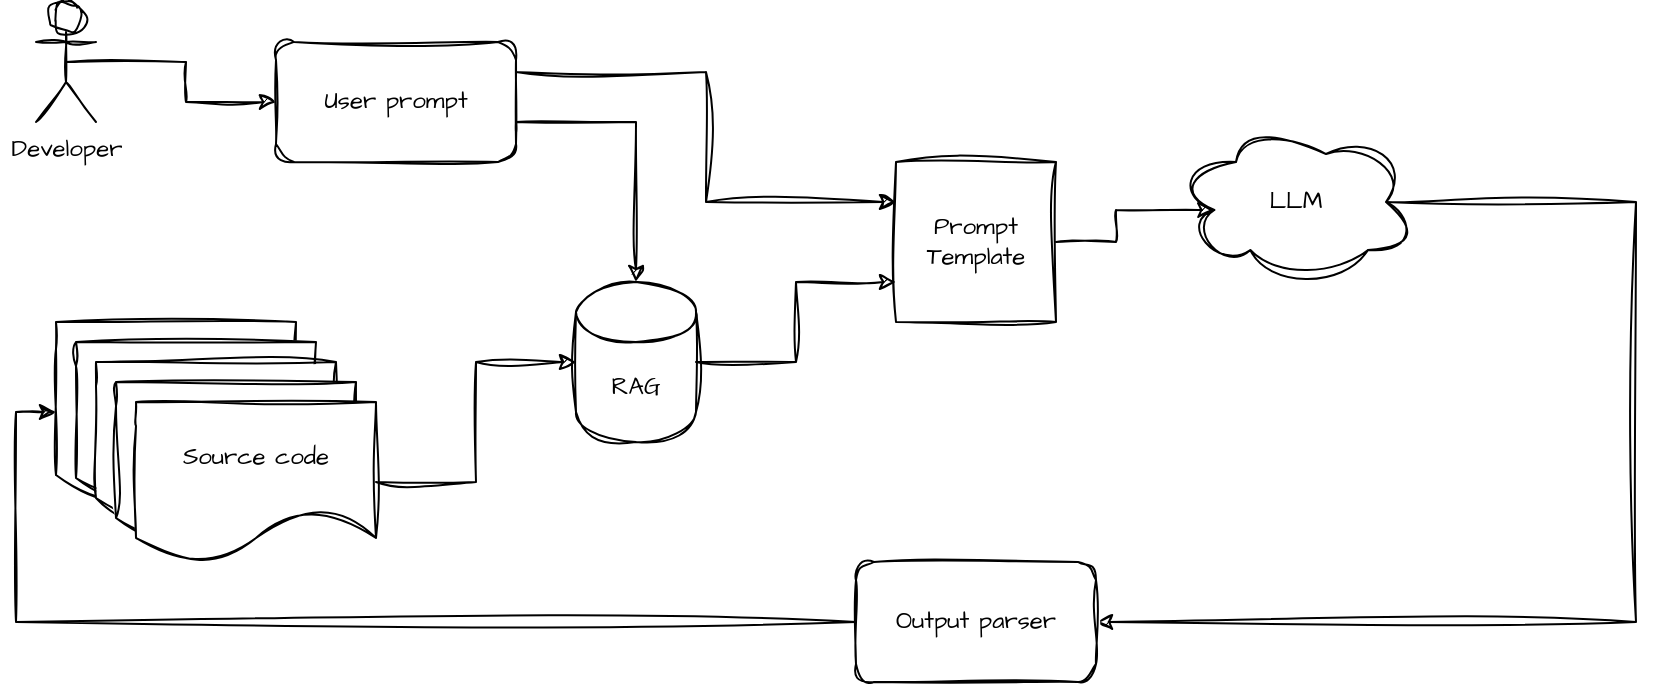 <mxfile pages="3">
    <diagram name="Page-1" id="oazhaLvXO2D3UBcIOCiB">
        <mxGraphModel dx="866" dy="755" grid="1" gridSize="10" guides="1" tooltips="1" connect="1" arrows="1" fold="1" page="1" pageScale="1" pageWidth="1100" pageHeight="850" math="0" shadow="0">
            <root>
                <mxCell id="0"/>
                <mxCell id="1" parent="0"/>
                <mxCell id="S_8tOoLPtl0YikLWsw4y-13" style="edgeStyle=orthogonalEdgeStyle;rounded=0;sketch=1;hachureGap=4;jiggle=2;curveFitting=1;orthogonalLoop=1;jettySize=auto;html=1;exitX=0.5;exitY=0.5;exitDx=0;exitDy=0;exitPerimeter=0;entryX=0;entryY=0.5;entryDx=0;entryDy=0;fontFamily=Architects Daughter;fontSource=https%3A%2F%2Ffonts.googleapis.com%2Fcss%3Ffamily%3DArchitects%2BDaughter;" edge="1" parent="1" source="S_8tOoLPtl0YikLWsw4y-2" target="S_8tOoLPtl0YikLWsw4y-4">
                    <mxGeometry relative="1" as="geometry"/>
                </mxCell>
                <mxCell id="S_8tOoLPtl0YikLWsw4y-2" value="Developer" style="shape=umlActor;verticalLabelPosition=bottom;verticalAlign=top;html=1;outlineConnect=0;sketch=1;hachureGap=4;jiggle=2;curveFitting=1;fontFamily=Architects Daughter;fontSource=https%3A%2F%2Ffonts.googleapis.com%2Fcss%3Ffamily%3DArchitects%2BDaughter;" vertex="1" parent="1">
                    <mxGeometry x="170" y="240" width="30" height="60" as="geometry"/>
                </mxCell>
                <mxCell id="S_8tOoLPtl0YikLWsw4y-15" style="edgeStyle=orthogonalEdgeStyle;rounded=0;sketch=1;hachureGap=4;jiggle=2;curveFitting=1;orthogonalLoop=1;jettySize=auto;html=1;exitX=1;exitY=0.25;exitDx=0;exitDy=0;entryX=0;entryY=0.25;entryDx=0;entryDy=0;fontFamily=Architects Daughter;fontSource=https%3A%2F%2Ffonts.googleapis.com%2Fcss%3Ffamily%3DArchitects%2BDaughter;" edge="1" parent="1" source="S_8tOoLPtl0YikLWsw4y-4" target="S_8tOoLPtl0YikLWsw4y-14">
                    <mxGeometry relative="1" as="geometry"/>
                </mxCell>
                <mxCell id="S_8tOoLPtl0YikLWsw4y-4" value="User prompt" style="rounded=1;whiteSpace=wrap;html=1;sketch=1;hachureGap=4;jiggle=2;curveFitting=1;fontFamily=Architects Daughter;fontSource=https%3A%2F%2Ffonts.googleapis.com%2Fcss%3Ffamily%3DArchitects%2BDaughter;" vertex="1" parent="1">
                    <mxGeometry x="290" y="260" width="120" height="60" as="geometry"/>
                </mxCell>
                <mxCell id="S_8tOoLPtl0YikLWsw4y-16" style="edgeStyle=orthogonalEdgeStyle;rounded=0;sketch=1;hachureGap=4;jiggle=2;curveFitting=1;orthogonalLoop=1;jettySize=auto;html=1;exitX=1;exitY=0.5;exitDx=0;exitDy=0;exitPerimeter=0;entryX=0;entryY=0.75;entryDx=0;entryDy=0;fontFamily=Architects Daughter;fontSource=https%3A%2F%2Ffonts.googleapis.com%2Fcss%3Ffamily%3DArchitects%2BDaughter;" edge="1" parent="1" source="S_8tOoLPtl0YikLWsw4y-5" target="S_8tOoLPtl0YikLWsw4y-14">
                    <mxGeometry relative="1" as="geometry"/>
                </mxCell>
                <mxCell id="S_8tOoLPtl0YikLWsw4y-5" value="RAG" style="shape=cylinder3;whiteSpace=wrap;html=1;boundedLbl=1;backgroundOutline=1;size=15;sketch=1;hachureGap=4;jiggle=2;curveFitting=1;fontFamily=Architects Daughter;fontSource=https%3A%2F%2Ffonts.googleapis.com%2Fcss%3Ffamily%3DArchitects%2BDaughter;" vertex="1" parent="1">
                    <mxGeometry x="440" y="380" width="60" height="80" as="geometry"/>
                </mxCell>
                <mxCell id="S_8tOoLPtl0YikLWsw4y-6" value="" style="shape=document;whiteSpace=wrap;html=1;boundedLbl=1;sketch=1;hachureGap=4;jiggle=2;curveFitting=1;fontFamily=Architects Daughter;fontSource=https%3A%2F%2Ffonts.googleapis.com%2Fcss%3Ffamily%3DArchitects%2BDaughter;" vertex="1" parent="1">
                    <mxGeometry x="180" y="400" width="120" height="90" as="geometry"/>
                </mxCell>
                <mxCell id="S_8tOoLPtl0YikLWsw4y-7" value="" style="shape=document;whiteSpace=wrap;html=1;boundedLbl=1;sketch=1;hachureGap=4;jiggle=2;curveFitting=1;fontFamily=Architects Daughter;fontSource=https%3A%2F%2Ffonts.googleapis.com%2Fcss%3Ffamily%3DArchitects%2BDaughter;" vertex="1" parent="1">
                    <mxGeometry x="190" y="410" width="120" height="80" as="geometry"/>
                </mxCell>
                <mxCell id="S_8tOoLPtl0YikLWsw4y-8" value="" style="shape=document;whiteSpace=wrap;html=1;boundedLbl=1;sketch=1;hachureGap=4;jiggle=2;curveFitting=1;fontFamily=Architects Daughter;fontSource=https%3A%2F%2Ffonts.googleapis.com%2Fcss%3Ffamily%3DArchitects%2BDaughter;" vertex="1" parent="1">
                    <mxGeometry x="200" y="420" width="120" height="80" as="geometry"/>
                </mxCell>
                <mxCell id="S_8tOoLPtl0YikLWsw4y-9" value="" style="shape=document;whiteSpace=wrap;html=1;boundedLbl=1;sketch=1;hachureGap=4;jiggle=2;curveFitting=1;fontFamily=Architects Daughter;fontSource=https%3A%2F%2Ffonts.googleapis.com%2Fcss%3Ffamily%3DArchitects%2BDaughter;" vertex="1" parent="1">
                    <mxGeometry x="210" y="430" width="120" height="80" as="geometry"/>
                </mxCell>
                <mxCell id="S_8tOoLPtl0YikLWsw4y-10" value="Source code" style="shape=document;whiteSpace=wrap;html=1;boundedLbl=1;sketch=1;hachureGap=4;jiggle=2;curveFitting=1;fontFamily=Architects Daughter;fontSource=https%3A%2F%2Ffonts.googleapis.com%2Fcss%3Ffamily%3DArchitects%2BDaughter;" vertex="1" parent="1">
                    <mxGeometry x="220" y="440" width="120" height="80" as="geometry"/>
                </mxCell>
                <mxCell id="S_8tOoLPtl0YikLWsw4y-11" style="edgeStyle=orthogonalEdgeStyle;rounded=0;sketch=1;hachureGap=4;jiggle=2;curveFitting=1;orthogonalLoop=1;jettySize=auto;html=1;exitX=1;exitY=0.5;exitDx=0;exitDy=0;entryX=0;entryY=0.5;entryDx=0;entryDy=0;entryPerimeter=0;fontFamily=Architects Daughter;fontSource=https%3A%2F%2Ffonts.googleapis.com%2Fcss%3Ffamily%3DArchitects%2BDaughter;" edge="1" parent="1" source="S_8tOoLPtl0YikLWsw4y-10" target="S_8tOoLPtl0YikLWsw4y-5">
                    <mxGeometry relative="1" as="geometry"/>
                </mxCell>
                <mxCell id="S_8tOoLPtl0YikLWsw4y-19" style="edgeStyle=orthogonalEdgeStyle;rounded=0;sketch=1;hachureGap=4;jiggle=2;curveFitting=1;orthogonalLoop=1;jettySize=auto;html=1;exitX=0.875;exitY=0.5;exitDx=0;exitDy=0;exitPerimeter=0;entryX=1;entryY=0.5;entryDx=0;entryDy=0;fontFamily=Architects Daughter;fontSource=https%3A%2F%2Ffonts.googleapis.com%2Fcss%3Ffamily%3DArchitects%2BDaughter;" edge="1" parent="1" source="S_8tOoLPtl0YikLWsw4y-12" target="S_8tOoLPtl0YikLWsw4y-18">
                    <mxGeometry relative="1" as="geometry">
                        <Array as="points">
                            <mxPoint x="970" y="340"/>
                            <mxPoint x="970" y="550"/>
                        </Array>
                    </mxGeometry>
                </mxCell>
                <mxCell id="S_8tOoLPtl0YikLWsw4y-12" value="LLM" style="ellipse;shape=cloud;whiteSpace=wrap;html=1;sketch=1;hachureGap=4;jiggle=2;curveFitting=1;fontFamily=Architects Daughter;fontSource=https%3A%2F%2Ffonts.googleapis.com%2Fcss%3Ffamily%3DArchitects%2BDaughter;" vertex="1" parent="1">
                    <mxGeometry x="740" y="300" width="120" height="80" as="geometry"/>
                </mxCell>
                <mxCell id="S_8tOoLPtl0YikLWsw4y-14" value="Prompt&lt;div&gt;Template&lt;/div&gt;" style="whiteSpace=wrap;html=1;aspect=fixed;sketch=1;hachureGap=4;jiggle=2;curveFitting=1;fontFamily=Architects Daughter;fontSource=https%3A%2F%2Ffonts.googleapis.com%2Fcss%3Ffamily%3DArchitects%2BDaughter;" vertex="1" parent="1">
                    <mxGeometry x="600" y="320" width="80" height="80" as="geometry"/>
                </mxCell>
                <mxCell id="S_8tOoLPtl0YikLWsw4y-17" style="edgeStyle=orthogonalEdgeStyle;rounded=0;sketch=1;hachureGap=4;jiggle=2;curveFitting=1;orthogonalLoop=1;jettySize=auto;html=1;exitX=1;exitY=0.5;exitDx=0;exitDy=0;entryX=0.16;entryY=0.55;entryDx=0;entryDy=0;entryPerimeter=0;fontFamily=Architects Daughter;fontSource=https%3A%2F%2Ffonts.googleapis.com%2Fcss%3Ffamily%3DArchitects%2BDaughter;" edge="1" parent="1" source="S_8tOoLPtl0YikLWsw4y-14" target="S_8tOoLPtl0YikLWsw4y-12">
                    <mxGeometry relative="1" as="geometry"/>
                </mxCell>
                <mxCell id="S_8tOoLPtl0YikLWsw4y-20" style="edgeStyle=orthogonalEdgeStyle;rounded=0;sketch=1;hachureGap=4;jiggle=2;curveFitting=1;orthogonalLoop=1;jettySize=auto;html=1;entryX=0;entryY=0.5;entryDx=0;entryDy=0;fontFamily=Architects Daughter;fontSource=https%3A%2F%2Ffonts.googleapis.com%2Fcss%3Ffamily%3DArchitects%2BDaughter;" edge="1" parent="1" source="S_8tOoLPtl0YikLWsw4y-18" target="S_8tOoLPtl0YikLWsw4y-6">
                    <mxGeometry relative="1" as="geometry"/>
                </mxCell>
                <mxCell id="S_8tOoLPtl0YikLWsw4y-18" value="Output parser" style="rounded=1;whiteSpace=wrap;html=1;sketch=1;hachureGap=4;jiggle=2;curveFitting=1;fontFamily=Architects Daughter;fontSource=https%3A%2F%2Ffonts.googleapis.com%2Fcss%3Ffamily%3DArchitects%2BDaughter;" vertex="1" parent="1">
                    <mxGeometry x="580" y="520" width="120" height="60" as="geometry"/>
                </mxCell>
                <mxCell id="S_8tOoLPtl0YikLWsw4y-21" style="edgeStyle=orthogonalEdgeStyle;rounded=0;sketch=1;hachureGap=4;jiggle=2;curveFitting=1;orthogonalLoop=1;jettySize=auto;html=1;exitX=1;exitY=0.75;exitDx=0;exitDy=0;entryX=0.5;entryY=0;entryDx=0;entryDy=0;entryPerimeter=0;fontFamily=Architects Daughter;fontSource=https%3A%2F%2Ffonts.googleapis.com%2Fcss%3Ffamily%3DArchitects%2BDaughter;" edge="1" parent="1" source="S_8tOoLPtl0YikLWsw4y-4" target="S_8tOoLPtl0YikLWsw4y-5">
                    <mxGeometry relative="1" as="geometry">
                        <Array as="points">
                            <mxPoint x="410" y="300"/>
                            <mxPoint x="470" y="300"/>
                        </Array>
                    </mxGeometry>
                </mxCell>
            </root>
        </mxGraphModel>
    </diagram>
    <diagram id="iB8PGh4Mc4KzOAnA35IF" name="Page-2">
        <mxGraphModel dx="866" dy="755" grid="1" gridSize="10" guides="1" tooltips="1" connect="1" arrows="1" fold="1" page="1" pageScale="1" pageWidth="1100" pageHeight="850" math="0" shadow="0">
            <root>
                <mxCell id="0"/>
                <mxCell id="1" parent="0"/>
                <mxCell id="VN1SwwJwsBOyyRko_h0v-17" value="" style="rounded=0;whiteSpace=wrap;html=1;sketch=1;hachureGap=4;jiggle=2;curveFitting=1;dashed=1;dashPattern=1 4;align=center;" parent="1" vertex="1">
                    <mxGeometry x="310" y="157.5" width="680" height="252.5" as="geometry"/>
                </mxCell>
                <mxCell id="xtwSSe_AT421nZ-vDb_2-1" value="Embedding model" style="ellipse;shape=cloud;whiteSpace=wrap;html=1;sketch=1;hachureGap=4;jiggle=2;curveFitting=1;fontFamily=Architects Daughter;fontSource=https%3A%2F%2Ffonts.googleapis.com%2Fcss%3Ffamily%3DArchitects%2BDaughter;" parent="1" vertex="1">
                    <mxGeometry x="690" y="200" width="170" height="90" as="geometry"/>
                </mxCell>
                <mxCell id="VN1SwwJwsBOyyRko_h0v-1" value="" style="shape=document;whiteSpace=wrap;html=1;boundedLbl=1;sketch=1;hachureGap=4;jiggle=2;curveFitting=1;fontFamily=Architects Daughter;fontSource=https%3A%2F%2Ffonts.googleapis.com%2Fcss%3Ffamily%3DArchitects%2BDaughter;" parent="1" vertex="1">
                    <mxGeometry x="120" y="223.75" width="120" height="90" as="geometry"/>
                </mxCell>
                <mxCell id="VN1SwwJwsBOyyRko_h0v-2" value="" style="shape=document;whiteSpace=wrap;html=1;boundedLbl=1;sketch=1;hachureGap=4;jiggle=2;curveFitting=1;fontFamily=Architects Daughter;fontSource=https%3A%2F%2Ffonts.googleapis.com%2Fcss%3Ffamily%3DArchitects%2BDaughter;" parent="1" vertex="1">
                    <mxGeometry x="130" y="233.75" width="120" height="80" as="geometry"/>
                </mxCell>
                <mxCell id="VN1SwwJwsBOyyRko_h0v-3" value="" style="shape=document;whiteSpace=wrap;html=1;boundedLbl=1;sketch=1;hachureGap=4;jiggle=2;curveFitting=1;fontFamily=Architects Daughter;fontSource=https%3A%2F%2Ffonts.googleapis.com%2Fcss%3Ffamily%3DArchitects%2BDaughter;" parent="1" vertex="1">
                    <mxGeometry x="140" y="243.75" width="120" height="80" as="geometry"/>
                </mxCell>
                <mxCell id="VN1SwwJwsBOyyRko_h0v-4" value="" style="shape=document;whiteSpace=wrap;html=1;boundedLbl=1;sketch=1;hachureGap=4;jiggle=2;curveFitting=1;fontFamily=Architects Daughter;fontSource=https%3A%2F%2Ffonts.googleapis.com%2Fcss%3Ffamily%3DArchitects%2BDaughter;" parent="1" vertex="1">
                    <mxGeometry x="150" y="253.75" width="120" height="80" as="geometry"/>
                </mxCell>
                <mxCell id="VN1SwwJwsBOyyRko_h0v-5" value="Source code" style="shape=document;whiteSpace=wrap;html=1;boundedLbl=1;sketch=1;hachureGap=4;jiggle=2;curveFitting=1;fontFamily=Architects Daughter;fontSource=https%3A%2F%2Ffonts.googleapis.com%2Fcss%3Ffamily%3DArchitects%2BDaughter;" parent="1" vertex="1">
                    <mxGeometry x="160" y="263.75" width="120" height="80" as="geometry"/>
                </mxCell>
                <mxCell id="VN1SwwJwsBOyyRko_h0v-7" value="LLM" style="ellipse;shape=cloud;whiteSpace=wrap;html=1;sketch=1;hachureGap=4;jiggle=2;curveFitting=1;fontFamily=Architects Daughter;fontSource=https%3A%2F%2Ffonts.googleapis.com%2Fcss%3Ffamily%3DArchitects%2BDaughter;" parent="1" vertex="1">
                    <mxGeometry x="440" y="190" width="170" height="90" as="geometry"/>
                </mxCell>
                <mxCell id="VN1SwwJwsBOyyRko_h0v-9" style="edgeStyle=orthogonalEdgeStyle;rounded=0;sketch=1;hachureGap=4;jiggle=2;curveFitting=1;orthogonalLoop=1;jettySize=auto;html=1;exitX=0.875;exitY=0.5;exitDx=0;exitDy=0;exitPerimeter=0;entryX=0.07;entryY=0.4;entryDx=0;entryDy=0;entryPerimeter=0;fontFamily=Architects Daughter;fontSource=https%3A%2F%2Ffonts.googleapis.com%2Fcss%3Ffamily%3DArchitects%2BDaughter;curved=1;" parent="1" source="VN1SwwJwsBOyyRko_h0v-7" target="xtwSSe_AT421nZ-vDb_2-1" edge="1">
                    <mxGeometry relative="1" as="geometry"/>
                </mxCell>
                <mxCell id="VN1SwwJwsBOyyRko_h0v-16" value="summary" style="edgeLabel;html=1;align=center;verticalAlign=middle;resizable=0;points=[];sketch=1;hachureGap=4;jiggle=2;curveFitting=1;fontFamily=Architects Daughter;fontSource=https%3A%2F%2Ffonts.googleapis.com%2Fcss%3Ffamily%3DArchitects%2BDaughter;" parent="VN1SwwJwsBOyyRko_h0v-9" vertex="1" connectable="0">
                    <mxGeometry x="0.101" y="4" relative="1" as="geometry">
                        <mxPoint as="offset"/>
                    </mxGeometry>
                </mxCell>
                <mxCell id="VN1SwwJwsBOyyRko_h0v-10" value="Vector DB" style="shape=cylinder3;whiteSpace=wrap;html=1;boundedLbl=1;backgroundOutline=1;size=15;sketch=1;hachureGap=4;jiggle=2;curveFitting=1;fontFamily=Architects Daughter;fontSource=https%3A%2F%2Ffonts.googleapis.com%2Fcss%3Ffamily%3DArchitects%2BDaughter;" parent="1" vertex="1">
                    <mxGeometry x="910" y="290" width="60" height="80" as="geometry"/>
                </mxCell>
                <mxCell id="VN1SwwJwsBOyyRko_h0v-11" style="edgeStyle=orthogonalEdgeStyle;rounded=0;sketch=1;hachureGap=4;jiggle=2;curveFitting=1;orthogonalLoop=1;jettySize=auto;html=1;exitX=0.875;exitY=0.5;exitDx=0;exitDy=0;exitPerimeter=0;entryX=0;entryY=0;entryDx=0;entryDy=27.5;entryPerimeter=0;fontFamily=Architects Daughter;fontSource=https%3A%2F%2Ffonts.googleapis.com%2Fcss%3Ffamily%3DArchitects%2BDaughter;curved=1;" parent="1" source="xtwSSe_AT421nZ-vDb_2-1" target="VN1SwwJwsBOyyRko_h0v-10" edge="1">
                    <mxGeometry relative="1" as="geometry"/>
                </mxCell>
                <mxCell id="VN1SwwJwsBOyyRko_h0v-13" style="edgeStyle=orthogonalEdgeStyle;rounded=0;sketch=1;hachureGap=4;jiggle=2;curveFitting=1;orthogonalLoop=1;jettySize=auto;html=1;exitX=1;exitY=0.25;exitDx=0;exitDy=0;entryX=0.07;entryY=0.4;entryDx=0;entryDy=0;entryPerimeter=0;fontFamily=Architects Daughter;fontSource=https%3A%2F%2Ffonts.googleapis.com%2Fcss%3Ffamily%3DArchitects%2BDaughter;curved=1;" parent="1" source="VN1SwwJwsBOyyRko_h0v-5" target="VN1SwwJwsBOyyRko_h0v-7" edge="1">
                    <mxGeometry relative="1" as="geometry"/>
                </mxCell>
                <mxCell id="VN1SwwJwsBOyyRko_h0v-15" value="source code" style="edgeLabel;html=1;align=center;verticalAlign=middle;resizable=0;points=[];sketch=1;hachureGap=4;jiggle=2;curveFitting=1;fontFamily=Architects Daughter;fontSource=https%3A%2F%2Ffonts.googleapis.com%2Fcss%3Ffamily%3DArchitects%2BDaughter;" parent="VN1SwwJwsBOyyRko_h0v-13" vertex="1" connectable="0">
                    <mxGeometry x="0.034" y="-3" relative="1" as="geometry">
                        <mxPoint as="offset"/>
                    </mxGeometry>
                </mxCell>
                <mxCell id="VN1SwwJwsBOyyRko_h0v-14" value="metadata" style="edgeStyle=orthogonalEdgeStyle;rounded=0;sketch=1;hachureGap=4;jiggle=2;curveFitting=1;orthogonalLoop=1;jettySize=auto;html=1;exitX=1;exitY=0.5;exitDx=0;exitDy=0;entryX=0;entryY=0;entryDx=0;entryDy=52.5;entryPerimeter=0;fontFamily=Architects Daughter;fontSource=https%3A%2F%2Ffonts.googleapis.com%2Fcss%3Ffamily%3DArchitects%2BDaughter;curved=1;" parent="1" source="VN1SwwJwsBOyyRko_h0v-5" target="VN1SwwJwsBOyyRko_h0v-10" edge="1">
                    <mxGeometry relative="1" as="geometry"/>
                </mxCell>
                <mxCell id="VN1SwwJwsBOyyRko_h0v-18" value="RAG Indexer" style="text;html=1;align=center;verticalAlign=middle;whiteSpace=wrap;rounded=0;fontFamily=Architects Daughter;fontSource=https%3A%2F%2Ffonts.googleapis.com%2Fcss%3Ffamily%3DArchitects%2BDaughter;" parent="1" vertex="1">
                    <mxGeometry x="590" y="127.5" width="120" height="30" as="geometry"/>
                </mxCell>
            </root>
        </mxGraphModel>
    </diagram>
    <diagram id="t-Opk40KfbsVBidC5R6R" name="Page-3">
        <mxGraphModel dx="866" dy="755" grid="1" gridSize="10" guides="1" tooltips="1" connect="1" arrows="1" fold="1" page="1" pageScale="1" pageWidth="1100" pageHeight="850" math="0" shadow="0">
            <root>
                <mxCell id="0"/>
                <mxCell id="1" parent="0"/>
                <mxCell id="swY6lGVAPVd0mvcleScm-12" style="edgeStyle=orthogonalEdgeStyle;rounded=0;sketch=1;hachureGap=4;jiggle=2;curveFitting=1;orthogonalLoop=1;jettySize=auto;html=1;exitX=0.88;exitY=0.25;exitDx=0;exitDy=0;exitPerimeter=0;entryX=0;entryY=0.25;entryDx=0;entryDy=0;fontFamily=Architects Daughter;fontSource=https%3A%2F%2Ffonts.googleapis.com%2Fcss%3Ffamily%3DArchitects%2BDaughter;" parent="1" source="bTCOcJqqOGSFjxzvE44E-2" target="swY6lGVAPVd0mvcleScm-1" edge="1">
                    <mxGeometry relative="1" as="geometry"/>
                </mxCell>
                <mxCell id="bTCOcJqqOGSFjxzvE44E-2" value="AI Magic" style="ellipse;shape=cloud;whiteSpace=wrap;html=1;sketch=1;hachureGap=4;jiggle=2;curveFitting=1;fontFamily=Architects Daughter;fontSource=https%3A%2F%2Ffonts.googleapis.com%2Fcss%3Ffamily%3DArchitects%2BDaughter;" parent="1" vertex="1">
                    <mxGeometry x="490" y="310" width="120" height="80" as="geometry"/>
                </mxCell>
                <mxCell id="swY6lGVAPVd0mvcleScm-1" value="" style="shape=document;whiteSpace=wrap;html=1;boundedLbl=1;sketch=1;hachureGap=4;jiggle=2;curveFitting=1;fontFamily=Architects Daughter;fontSource=https%3A%2F%2Ffonts.googleapis.com%2Fcss%3Ffamily%3DArchitects%2BDaughter;" parent="1" vertex="1">
                    <mxGeometry x="740" y="305" width="120" height="90" as="geometry"/>
                </mxCell>
                <mxCell id="swY6lGVAPVd0mvcleScm-2" value="" style="shape=document;whiteSpace=wrap;html=1;boundedLbl=1;sketch=1;hachureGap=4;jiggle=2;curveFitting=1;fontFamily=Architects Daughter;fontSource=https%3A%2F%2Ffonts.googleapis.com%2Fcss%3Ffamily%3DArchitects%2BDaughter;" parent="1" vertex="1">
                    <mxGeometry x="750" y="315" width="120" height="80" as="geometry"/>
                </mxCell>
                <mxCell id="swY6lGVAPVd0mvcleScm-3" value="" style="shape=document;whiteSpace=wrap;html=1;boundedLbl=1;sketch=1;hachureGap=4;jiggle=2;curveFitting=1;fontFamily=Architects Daughter;fontSource=https%3A%2F%2Ffonts.googleapis.com%2Fcss%3Ffamily%3DArchitects%2BDaughter;" parent="1" vertex="1">
                    <mxGeometry x="760" y="325" width="120" height="80" as="geometry"/>
                </mxCell>
                <mxCell id="swY6lGVAPVd0mvcleScm-4" value="" style="shape=document;whiteSpace=wrap;html=1;boundedLbl=1;sketch=1;hachureGap=4;jiggle=2;curveFitting=1;fontFamily=Architects Daughter;fontSource=https%3A%2F%2Ffonts.googleapis.com%2Fcss%3Ffamily%3DArchitects%2BDaughter;" parent="1" vertex="1">
                    <mxGeometry x="770" y="335" width="120" height="80" as="geometry"/>
                </mxCell>
                <mxCell id="swY6lGVAPVd0mvcleScm-5" value="Source code" style="shape=document;whiteSpace=wrap;html=1;boundedLbl=1;sketch=1;hachureGap=4;jiggle=2;curveFitting=1;fontFamily=Architects Daughter;fontSource=https%3A%2F%2Ffonts.googleapis.com%2Fcss%3Ffamily%3DArchitects%2BDaughter;" parent="1" vertex="1">
                    <mxGeometry x="780" y="345" width="120" height="80" as="geometry"/>
                </mxCell>
                <mxCell id="swY6lGVAPVd0mvcleScm-11" style="edgeStyle=orthogonalEdgeStyle;rounded=0;sketch=1;hachureGap=4;jiggle=2;curveFitting=1;orthogonalLoop=1;jettySize=auto;html=1;exitX=1;exitY=0.333;exitDx=0;exitDy=0;exitPerimeter=0;fontFamily=Architects Daughter;fontSource=https%3A%2F%2Ffonts.googleapis.com%2Fcss%3Ffamily%3DArchitects%2BDaughter;" parent="1" source="swY6lGVAPVd0mvcleScm-6" target="bTCOcJqqOGSFjxzvE44E-2" edge="1">
                    <mxGeometry relative="1" as="geometry"/>
                </mxCell>
                <mxCell id="swY6lGVAPVd0mvcleScm-6" value="Actor" style="shape=umlActor;verticalLabelPosition=bottom;verticalAlign=top;html=1;outlineConnect=0;sketch=1;hachureGap=4;jiggle=2;curveFitting=1;fontFamily=Architects Daughter;fontSource=https%3A%2F%2Ffonts.googleapis.com%2Fcss%3Ffamily%3DArchitects%2BDaughter;" parent="1" vertex="1">
                    <mxGeometry x="295" y="330" width="30" height="60" as="geometry"/>
                </mxCell>
                <mxCell id="swY6lGVAPVd0mvcleScm-13" style="edgeStyle=orthogonalEdgeStyle;rounded=0;sketch=1;hachureGap=4;jiggle=2;curveFitting=1;orthogonalLoop=1;jettySize=auto;html=1;exitX=0;exitY=0.75;exitDx=0;exitDy=0;entryX=0.96;entryY=0.7;entryDx=0;entryDy=0;entryPerimeter=0;fontFamily=Architects Daughter;fontSource=https%3A%2F%2Ffonts.googleapis.com%2Fcss%3Ffamily%3DArchitects%2BDaughter;" parent="1" source="swY6lGVAPVd0mvcleScm-1" target="bTCOcJqqOGSFjxzvE44E-2" edge="1">
                    <mxGeometry relative="1" as="geometry"/>
                </mxCell>
            </root>
        </mxGraphModel>
    </diagram>
    <diagram id="UYCaxbZpyvU_ca2bfVGL" name="Page-4">
        <mxGraphModel dx="1128" dy="755" grid="1" gridSize="10" guides="1" tooltips="1" connect="1" arrows="1" fold="1" page="1" pageScale="1" pageWidth="1169" pageHeight="827" math="0" shadow="0">
            <root>
                <mxCell id="0"/>
                <mxCell id="1" parent="0"/>
                <mxCell id="-UN7MbZvz_ZkzBWHAnUP-6" style="edgeStyle=none;html=1;exitX=1;exitY=0.75;exitDx=0;exitDy=0;entryX=0;entryY=0.5;entryDx=0;entryDy=0;sketch=1;curveFitting=1;jiggle=2;" edge="1" parent="1" source="-UN7MbZvz_ZkzBWHAnUP-1" target="-UN7MbZvz_ZkzBWHAnUP-3">
                    <mxGeometry relative="1" as="geometry"/>
                </mxCell>
                <mxCell id="VHsWbVbpPfnrGmNu7dUj-2" style="edgeStyle=none;html=1;exitX=0.25;exitY=0;exitDx=0;exitDy=0;entryX=1;entryY=0.75;entryDx=0;entryDy=0;sketch=1;curveFitting=1;jiggle=2;" edge="1" parent="1" source="-UN7MbZvz_ZkzBWHAnUP-1" target="-UN7MbZvz_ZkzBWHAnUP-4">
                    <mxGeometry relative="1" as="geometry"/>
                </mxCell>
                <mxCell id="VHsWbVbpPfnrGmNu7dUj-7" style="edgeStyle=none;html=1;exitX=1;exitY=0.25;exitDx=0;exitDy=0;sketch=1;curveFitting=1;jiggle=2;entryX=0;entryY=0;entryDx=0;entryDy=52.5;entryPerimeter=0;" edge="1" parent="1" source="-UN7MbZvz_ZkzBWHAnUP-1" target="VHsWbVbpPfnrGmNu7dUj-4">
                    <mxGeometry relative="1" as="geometry">
                        <mxPoint x="560" y="270" as="targetPoint"/>
                    </mxGeometry>
                </mxCell>
                <mxCell id="-UN7MbZvz_ZkzBWHAnUP-1" value="Change Processor" style="rounded=1;whiteSpace=wrap;html=1;hachureGap=4;fontFamily=Architects Daughter;fontSource=https%3A%2F%2Ffonts.googleapis.com%2Fcss%3Ffamily%3DArchitects%2BDaughter;shadow=0;fillColor=#CCE5FF;sketch=1;curveFitting=1;jiggle=2;" vertex="1" parent="1">
                    <mxGeometry x="310" y="230" width="180" height="90" as="geometry"/>
                </mxCell>
                <mxCell id="VHsWbVbpPfnrGmNu7dUj-1" style="edgeStyle=none;html=1;exitX=0;exitY=0.5;exitDx=0;exitDy=0;entryX=1;entryY=0.25;entryDx=0;entryDy=0;sketch=1;curveFitting=1;jiggle=2;" edge="1" parent="1" source="-UN7MbZvz_ZkzBWHAnUP-2" target="-UN7MbZvz_ZkzBWHAnUP-4">
                    <mxGeometry relative="1" as="geometry"/>
                </mxCell>
                <mxCell id="VHsWbVbpPfnrGmNu7dUj-6" style="edgeStyle=none;html=1;exitX=1;exitY=0.5;exitDx=0;exitDy=0;entryX=0;entryY=0;entryDx=0;entryDy=27.5;entryPerimeter=0;sketch=1;curveFitting=1;jiggle=2;" edge="1" parent="1" source="-UN7MbZvz_ZkzBWHAnUP-2" target="VHsWbVbpPfnrGmNu7dUj-4">
                    <mxGeometry relative="1" as="geometry"/>
                </mxCell>
                <mxCell id="-UN7MbZvz_ZkzBWHAnUP-2" value="File Indexer" style="rounded=1;whiteSpace=wrap;html=1;hachureGap=4;fontFamily=Architects Daughter;fontSource=https%3A%2F%2Ffonts.googleapis.com%2Fcss%3Ffamily%3DArchitects%2BDaughter;shadow=0;fillColor=#CCE5FF;sketch=1;curveFitting=1;jiggle=2;" vertex="1" parent="1">
                    <mxGeometry x="360" y="100" width="120" height="60" as="geometry"/>
                </mxCell>
                <mxCell id="VHsWbVbpPfnrGmNu7dUj-11" style="edgeStyle=none;sketch=1;html=1;exitX=1;exitY=0.5;exitDx=0;exitDy=0;entryX=0.093;entryY=0.549;entryDx=0;entryDy=0;entryPerimeter=0;strokeColor=none;startArrow=classic;startFill=1;" edge="1" parent="1" source="-UN7MbZvz_ZkzBWHAnUP-3" target="VHsWbVbpPfnrGmNu7dUj-3">
                    <mxGeometry relative="1" as="geometry"/>
                </mxCell>
                <mxCell id="VHsWbVbpPfnrGmNu7dUj-12" style="edgeStyle=none;sketch=1;html=1;exitX=1;exitY=0.5;exitDx=0;exitDy=0;entryX=0.16;entryY=0.55;entryDx=0;entryDy=0;entryPerimeter=0;startArrow=classic;startFill=1;" edge="1" parent="1" source="-UN7MbZvz_ZkzBWHAnUP-3" target="VHsWbVbpPfnrGmNu7dUj-3">
                    <mxGeometry relative="1" as="geometry"/>
                </mxCell>
                <mxCell id="-UN7MbZvz_ZkzBWHAnUP-3" value="LLM Client" style="rounded=1;whiteSpace=wrap;html=1;hachureGap=4;fontFamily=Architects Daughter;fontSource=https%3A%2F%2Ffonts.googleapis.com%2Fcss%3Ffamily%3DArchitects%2BDaughter;shadow=0;fillColor=#CCE5FF;sketch=1;curveFitting=1;jiggle=2;" vertex="1" parent="1">
                    <mxGeometry x="550" y="330" width="120" height="60" as="geometry"/>
                </mxCell>
                <mxCell id="-UN7MbZvz_ZkzBWHAnUP-4" value="Context Storage" style="rounded=1;whiteSpace=wrap;html=1;hachureGap=4;fontFamily=Architects Daughter;fontSource=https%3A%2F%2Ffonts.googleapis.com%2Fcss%3Ffamily%3DArchitects%2BDaughter;shadow=0;fillColor=#CCE5FF;sketch=1;curveFitting=1;jiggle=2;" vertex="1" parent="1">
                    <mxGeometry x="140" y="150" width="120" height="60" as="geometry"/>
                </mxCell>
                <mxCell id="VHsWbVbpPfnrGmNu7dUj-3" value="LLM" style="ellipse;shape=cloud;whiteSpace=wrap;html=1;sketch=1;curveFitting=1;jiggle=2;" vertex="1" parent="1">
                    <mxGeometry x="730" y="260" width="130" height="100" as="geometry"/>
                </mxCell>
                <mxCell id="VHsWbVbpPfnrGmNu7dUj-4" value="File System" style="shape=cylinder3;whiteSpace=wrap;html=1;boundedLbl=1;backgroundOutline=1;size=15;sketch=1;curveFitting=1;jiggle=2;" vertex="1" parent="1">
                    <mxGeometry x="600" y="150" width="70" height="90" as="geometry"/>
                </mxCell>
            </root>
        </mxGraphModel>
    </diagram>
</mxfile>